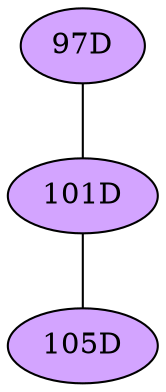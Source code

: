 // The Round Table
graph {
	"97D" [fillcolor="#D3A4FF" style=radial]
	"101D" [fillcolor="#D3A4FF" style=radial]
	"97D" -- "101D" [penwidth=1]
	"101D" [fillcolor="#D3A4FF" style=radial]
	"105D" [fillcolor="#D3A4FF" style=radial]
	"101D" -- "105D" [penwidth=1]
}
